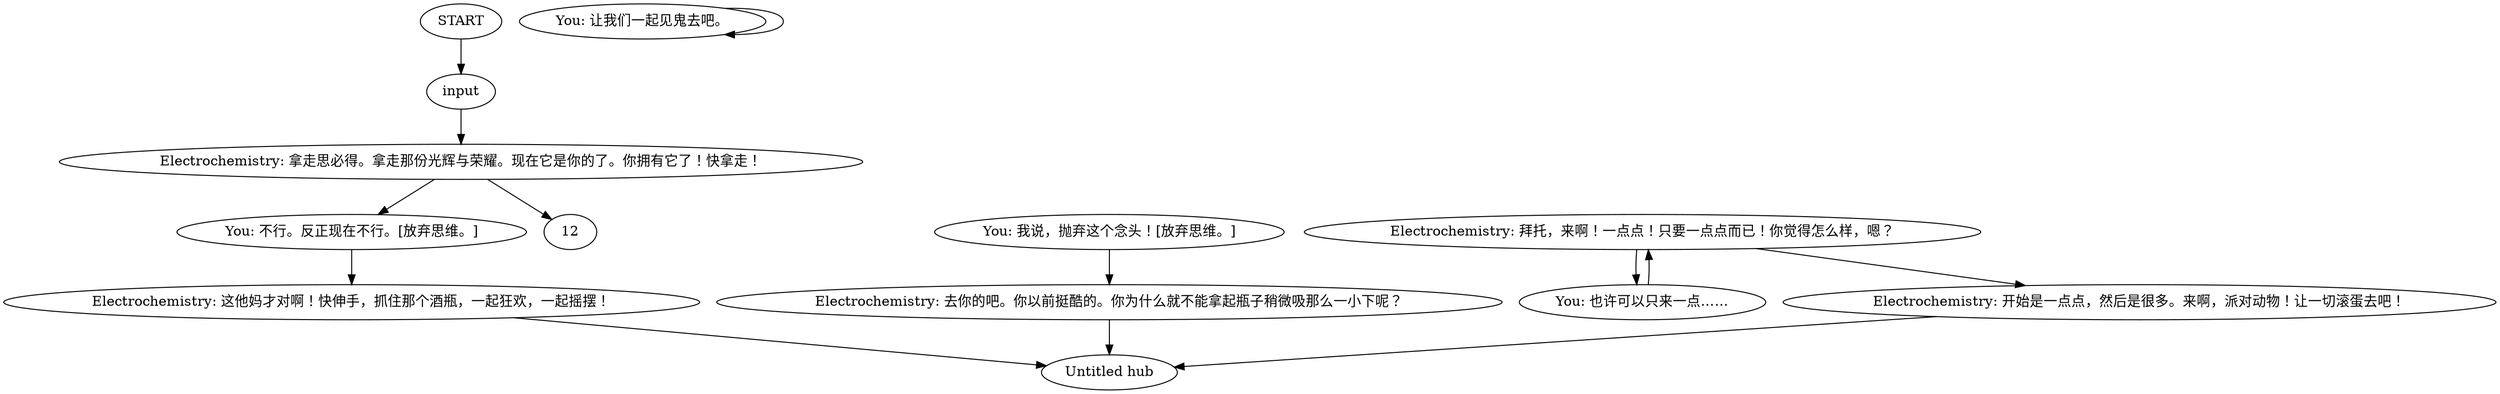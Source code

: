 # APT ORB / electrochem after picking up speed
# Upon picking up the speed, electrochem chimes in. Needs a wa to go away if you give it up to cuno or take it yourself?
# ==================================================
digraph G {
	  0 [label="START"];
	  1 [label="input"];
	  2 [label="You: 也许可以只来一点……"];
	  3 [label="Electrochemistry: 去你的吧。你以前挺酷的。你为什么就不能拿起瓶子稍微吸那么一小下呢？"];
	  4 [label="You: 不行。反正现在不行。[放弃思维。]"];
	  5 [label="Electrochemistry: 拿走思必得。拿走那份光辉与荣耀。现在它是你的了。你拥有它了！快拿走！"];
	  6 [label="Untitled hub"];
	  7 [label="You: 我说，抛弃这个念头！[放弃思维。]"];
	  8 [label="Electrochemistry: 开始是一点点，然后是很多。来啊，派对动物！让一切滚蛋去吧！"];
	  9 [label="Electrochemistry: 拜托，来啊！一点点！只要一点点而已！你觉得怎么样，嗯？"];
	  10 [label="Electrochemistry: 这他妈才对啊！快伸手，抓住那个酒瓶，一起狂欢，一起摇摆！"];
	  11 [label="You: 让我们一起见鬼去吧。"];
	  0 -> 1
	  1 -> 5
	  2 -> 9
	  3 -> 6
	  4 -> 10
	  5 -> 12
	  5 -> 4
	  7 -> 3
	  8 -> 6
	  9 -> 8
	  9 -> 2
	  10 -> 6
	  11 -> 11
}


